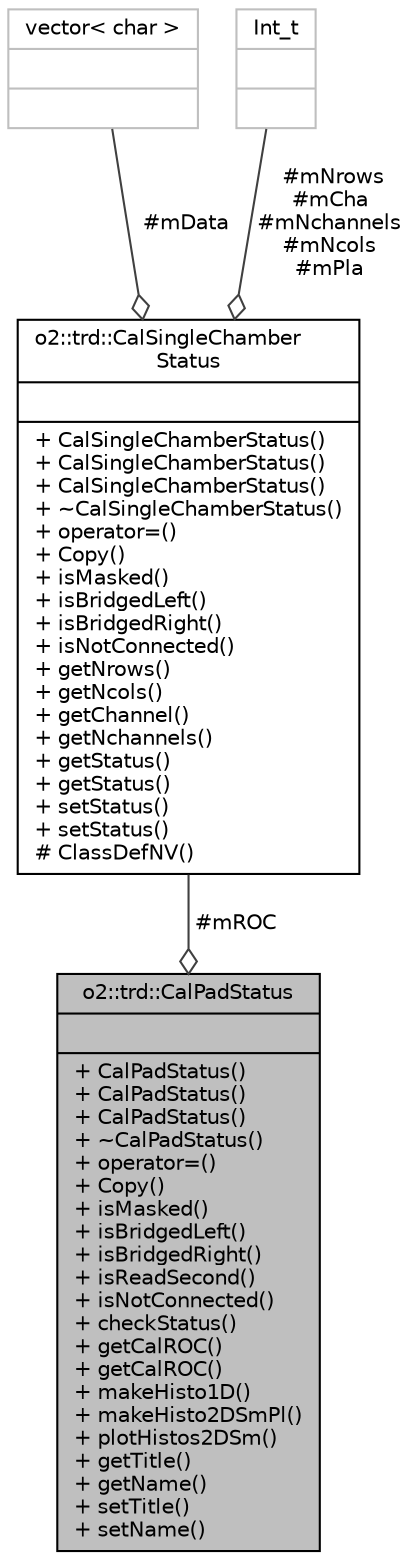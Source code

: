 digraph "o2::trd::CalPadStatus"
{
 // INTERACTIVE_SVG=YES
  bgcolor="transparent";
  edge [fontname="Helvetica",fontsize="10",labelfontname="Helvetica",labelfontsize="10"];
  node [fontname="Helvetica",fontsize="10",shape=record];
  Node1 [label="{o2::trd::CalPadStatus\n||+ CalPadStatus()\l+ CalPadStatus()\l+ CalPadStatus()\l+ ~CalPadStatus()\l+ operator=()\l+ Copy()\l+ isMasked()\l+ isBridgedLeft()\l+ isBridgedRight()\l+ isReadSecond()\l+ isNotConnected()\l+ checkStatus()\l+ getCalROC()\l+ getCalROC()\l+ makeHisto1D()\l+ makeHisto2DSmPl()\l+ plotHistos2DSm()\l+ getTitle()\l+ getName()\l+ setTitle()\l+ setName()\l}",height=0.2,width=0.4,color="black", fillcolor="grey75", style="filled", fontcolor="black"];
  Node2 -> Node1 [color="grey25",fontsize="10",style="solid",label=" #mROC" ,arrowhead="odiamond",fontname="Helvetica"];
  Node2 [label="{o2::trd::CalSingleChamber\lStatus\n||+ CalSingleChamberStatus()\l+ CalSingleChamberStatus()\l+ CalSingleChamberStatus()\l+ ~CalSingleChamberStatus()\l+ operator=()\l+ Copy()\l+ isMasked()\l+ isBridgedLeft()\l+ isBridgedRight()\l+ isNotConnected()\l+ getNrows()\l+ getNcols()\l+ getChannel()\l+ getNchannels()\l+ getStatus()\l+ getStatus()\l+ setStatus()\l+ setStatus()\l# ClassDefNV()\l}",height=0.2,width=0.4,color="black",URL="$df/d40/classo2_1_1trd_1_1CalSingleChamberStatus.html"];
  Node3 -> Node2 [color="grey25",fontsize="10",style="solid",label=" #mData" ,arrowhead="odiamond",fontname="Helvetica"];
  Node3 [label="{vector\< char \>\n||}",height=0.2,width=0.4,color="grey75"];
  Node4 -> Node2 [color="grey25",fontsize="10",style="solid",label=" #mNrows\n#mCha\n#mNchannels\n#mNcols\n#mPla" ,arrowhead="odiamond",fontname="Helvetica"];
  Node4 [label="{Int_t\n||}",height=0.2,width=0.4,color="grey75"];
}
